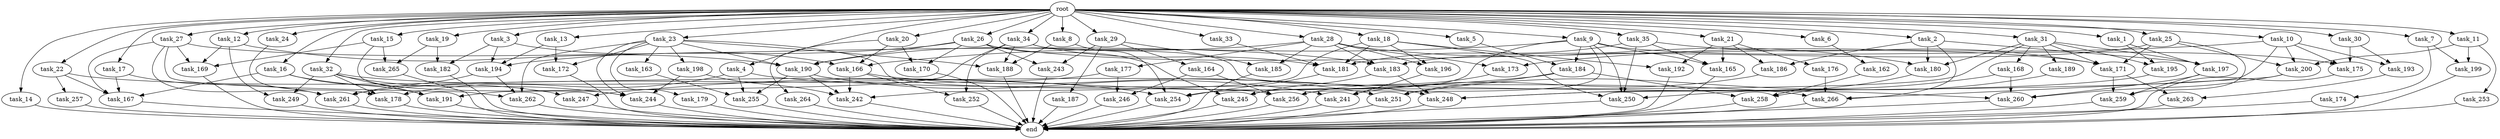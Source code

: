 digraph G {
  root [size="0.000000"];
  task_1 [size="10.240000"];
  task_2 [size="10.240000"];
  task_3 [size="10.240000"];
  task_4 [size="10.240000"];
  task_5 [size="10.240000"];
  task_6 [size="10.240000"];
  task_7 [size="10.240000"];
  task_8 [size="10.240000"];
  task_9 [size="10.240000"];
  task_10 [size="10.240000"];
  task_11 [size="10.240000"];
  task_12 [size="10.240000"];
  task_13 [size="10.240000"];
  task_14 [size="10.240000"];
  task_15 [size="10.240000"];
  task_16 [size="10.240000"];
  task_17 [size="10.240000"];
  task_18 [size="10.240000"];
  task_19 [size="10.240000"];
  task_20 [size="10.240000"];
  task_21 [size="10.240000"];
  task_22 [size="10.240000"];
  task_23 [size="10.240000"];
  task_24 [size="10.240000"];
  task_25 [size="10.240000"];
  task_26 [size="10.240000"];
  task_27 [size="10.240000"];
  task_28 [size="10.240000"];
  task_29 [size="10.240000"];
  task_30 [size="10.240000"];
  task_31 [size="10.240000"];
  task_32 [size="10.240000"];
  task_33 [size="10.240000"];
  task_34 [size="10.240000"];
  task_35 [size="10.240000"];
  task_162 [size="3092376453.120000"];
  task_163 [size="5497558138.880000"];
  task_164 [size="343597383.680000"];
  task_165 [size="13228499271.680000"];
  task_166 [size="11940009082.880001"];
  task_167 [size="19842748907.520000"];
  task_168 [size="3092376453.120000"];
  task_169 [size="13314398617.600000"];
  task_170 [size="9706626088.960001"];
  task_171 [size="14860586844.160000"];
  task_172 [size="9706626088.960001"];
  task_173 [size="6871947673.600000"];
  task_174 [size="3092376453.120000"];
  task_175 [size="14602888806.400000"];
  task_176 [size="5497558138.880000"];
  task_177 [size="1374389534.720000"];
  task_178 [size="22677427322.880001"];
  task_179 [size="5497558138.880000"];
  task_180 [size="5239860101.120000"];
  task_181 [size="9878424780.800001"];
  task_182 [size="1546188226.560000"];
  task_183 [size="9019431321.600000"];
  task_184 [size="10050223472.639999"];
  task_185 [size="1717986918.400000"];
  task_186 [size="6270652252.160000"];
  task_187 [size="343597383.680000"];
  task_188 [size="8246337208.320000"];
  task_189 [size="3092376453.120000"];
  task_190 [size="16578573762.559999"];
  task_191 [size="16922171146.240000"];
  task_192 [size="12455405158.400000"];
  task_193 [size="7645041786.880000"];
  task_194 [size="10479720202.240000"];
  task_195 [size="10050223472.639999"];
  task_196 [size="8332236554.240000"];
  task_197 [size="10823317585.920000"];
  task_198 [size="5497558138.880000"];
  task_199 [size="8589934592.000000"];
  task_200 [size="16492674416.639999"];
  task_241 [size="13572096655.360001"];
  task_242 [size="21818433863.680000"];
  task_243 [size="5841155522.560000"];
  task_244 [size="21818433863.680000"];
  task_245 [size="14602888806.400000"];
  task_246 [size="2147483648.000000"];
  task_247 [size="9105330667.520000"];
  task_248 [size="19327352832.000000"];
  task_249 [size="12799002542.080000"];
  task_250 [size="18897856102.400002"];
  task_251 [size="9019431321.600000"];
  task_252 [size="6871947673.600000"];
  task_253 [size="5497558138.880000"];
  task_254 [size="8761733283.840000"];
  task_255 [size="22677427322.880001"];
  task_256 [size="20186346291.200001"];
  task_257 [size="2147483648.000000"];
  task_258 [size="8504035246.080000"];
  task_259 [size="7215545057.280000"];
  task_260 [size="9620726743.040001"];
  task_261 [size="12884901888.000000"];
  task_262 [size="8418135900.160000"];
  task_263 [size="3435973836.800000"];
  task_264 [size="4209067950.080000"];
  task_265 [size="7730941132.800000"];
  task_266 [size="12541304504.320000"];
  end [size="0.000000"];

  root -> task_1 [size="1.000000"];
  root -> task_2 [size="1.000000"];
  root -> task_3 [size="1.000000"];
  root -> task_4 [size="1.000000"];
  root -> task_5 [size="1.000000"];
  root -> task_6 [size="1.000000"];
  root -> task_7 [size="1.000000"];
  root -> task_8 [size="1.000000"];
  root -> task_9 [size="1.000000"];
  root -> task_10 [size="1.000000"];
  root -> task_11 [size="1.000000"];
  root -> task_12 [size="1.000000"];
  root -> task_13 [size="1.000000"];
  root -> task_14 [size="1.000000"];
  root -> task_15 [size="1.000000"];
  root -> task_16 [size="1.000000"];
  root -> task_17 [size="1.000000"];
  root -> task_18 [size="1.000000"];
  root -> task_19 [size="1.000000"];
  root -> task_20 [size="1.000000"];
  root -> task_21 [size="1.000000"];
  root -> task_22 [size="1.000000"];
  root -> task_23 [size="1.000000"];
  root -> task_24 [size="1.000000"];
  root -> task_25 [size="1.000000"];
  root -> task_26 [size="1.000000"];
  root -> task_27 [size="1.000000"];
  root -> task_28 [size="1.000000"];
  root -> task_29 [size="1.000000"];
  root -> task_30 [size="1.000000"];
  root -> task_31 [size="1.000000"];
  root -> task_32 [size="1.000000"];
  root -> task_33 [size="1.000000"];
  root -> task_34 [size="1.000000"];
  root -> task_35 [size="1.000000"];
  task_1 -> task_195 [size="679477248.000000"];
  task_1 -> task_197 [size="679477248.000000"];
  task_2 -> task_180 [size="75497472.000000"];
  task_2 -> task_186 [size="75497472.000000"];
  task_2 -> task_197 [size="75497472.000000"];
  task_2 -> task_266 [size="75497472.000000"];
  task_3 -> task_166 [size="75497472.000000"];
  task_3 -> task_182 [size="75497472.000000"];
  task_3 -> task_194 [size="75497472.000000"];
  task_4 -> task_178 [size="536870912.000000"];
  task_4 -> task_255 [size="536870912.000000"];
  task_4 -> task_266 [size="536870912.000000"];
  task_5 -> task_184 [size="301989888.000000"];
  task_6 -> task_162 [size="301989888.000000"];
  task_7 -> task_174 [size="301989888.000000"];
  task_7 -> task_199 [size="301989888.000000"];
  task_8 -> task_188 [size="134217728.000000"];
  task_8 -> task_254 [size="134217728.000000"];
  task_9 -> task_165 [size="679477248.000000"];
  task_9 -> task_166 [size="679477248.000000"];
  task_9 -> task_175 [size="679477248.000000"];
  task_9 -> task_184 [size="679477248.000000"];
  task_9 -> task_245 [size="679477248.000000"];
  task_9 -> task_250 [size="679477248.000000"];
  task_9 -> task_256 [size="679477248.000000"];
  task_10 -> task_173 [size="536870912.000000"];
  task_10 -> task_175 [size="536870912.000000"];
  task_10 -> task_193 [size="536870912.000000"];
  task_10 -> task_200 [size="536870912.000000"];
  task_10 -> task_248 [size="536870912.000000"];
  task_11 -> task_199 [size="536870912.000000"];
  task_11 -> task_200 [size="536870912.000000"];
  task_11 -> task_253 [size="536870912.000000"];
  task_12 -> task_169 [size="411041792.000000"];
  task_12 -> task_190 [size="411041792.000000"];
  task_12 -> task_249 [size="411041792.000000"];
  task_13 -> task_172 [size="411041792.000000"];
  task_13 -> task_194 [size="411041792.000000"];
  task_14 -> end [size="1.000000"];
  task_15 -> task_169 [size="679477248.000000"];
  task_15 -> task_244 [size="679477248.000000"];
  task_15 -> task_265 [size="679477248.000000"];
  task_16 -> task_167 [size="679477248.000000"];
  task_16 -> task_191 [size="679477248.000000"];
  task_16 -> task_247 [size="679477248.000000"];
  task_17 -> task_167 [size="838860800.000000"];
  task_17 -> task_261 [size="838860800.000000"];
  task_18 -> task_181 [size="679477248.000000"];
  task_18 -> task_192 [size="679477248.000000"];
  task_18 -> task_196 [size="679477248.000000"];
  task_18 -> task_242 [size="679477248.000000"];
  task_18 -> task_250 [size="679477248.000000"];
  task_19 -> task_182 [size="75497472.000000"];
  task_19 -> task_265 [size="75497472.000000"];
  task_20 -> task_166 [size="411041792.000000"];
  task_20 -> task_170 [size="411041792.000000"];
  task_20 -> task_264 [size="411041792.000000"];
  task_21 -> task_165 [size="536870912.000000"];
  task_21 -> task_176 [size="536870912.000000"];
  task_21 -> task_186 [size="536870912.000000"];
  task_21 -> task_192 [size="536870912.000000"];
  task_22 -> task_167 [size="209715200.000000"];
  task_22 -> task_254 [size="209715200.000000"];
  task_22 -> task_257 [size="209715200.000000"];
  task_23 -> task_163 [size="536870912.000000"];
  task_23 -> task_172 [size="536870912.000000"];
  task_23 -> task_179 [size="536870912.000000"];
  task_23 -> task_188 [size="536870912.000000"];
  task_23 -> task_190 [size="536870912.000000"];
  task_23 -> task_198 [size="536870912.000000"];
  task_23 -> task_244 [size="536870912.000000"];
  task_23 -> task_256 [size="536870912.000000"];
  task_23 -> task_262 [size="536870912.000000"];
  task_24 -> task_178 [size="838860800.000000"];
  task_25 -> task_171 [size="536870912.000000"];
  task_25 -> task_183 [size="536870912.000000"];
  task_25 -> task_200 [size="536870912.000000"];
  task_25 -> task_259 [size="536870912.000000"];
  task_26 -> task_170 [size="536870912.000000"];
  task_26 -> task_171 [size="536870912.000000"];
  task_26 -> task_190 [size="536870912.000000"];
  task_26 -> task_194 [size="536870912.000000"];
  task_26 -> task_243 [size="536870912.000000"];
  task_26 -> task_245 [size="536870912.000000"];
  task_27 -> task_167 [size="209715200.000000"];
  task_27 -> task_169 [size="209715200.000000"];
  task_27 -> task_183 [size="209715200.000000"];
  task_27 -> task_261 [size="209715200.000000"];
  task_27 -> task_262 [size="209715200.000000"];
  task_28 -> task_173 [size="134217728.000000"];
  task_28 -> task_177 [size="134217728.000000"];
  task_28 -> task_180 [size="134217728.000000"];
  task_28 -> task_183 [size="134217728.000000"];
  task_28 -> task_185 [size="134217728.000000"];
  task_28 -> task_190 [size="134217728.000000"];
  task_28 -> task_196 [size="134217728.000000"];
  task_29 -> task_164 [size="33554432.000000"];
  task_29 -> task_185 [size="33554432.000000"];
  task_29 -> task_187 [size="33554432.000000"];
  task_29 -> task_243 [size="33554432.000000"];
  task_30 -> task_175 [size="209715200.000000"];
  task_30 -> task_193 [size="209715200.000000"];
  task_31 -> task_168 [size="301989888.000000"];
  task_31 -> task_171 [size="301989888.000000"];
  task_31 -> task_180 [size="301989888.000000"];
  task_31 -> task_189 [size="301989888.000000"];
  task_31 -> task_195 [size="301989888.000000"];
  task_31 -> task_197 [size="301989888.000000"];
  task_31 -> task_254 [size="301989888.000000"];
  task_32 -> task_178 [size="838860800.000000"];
  task_32 -> task_191 [size="838860800.000000"];
  task_32 -> task_244 [size="838860800.000000"];
  task_32 -> task_248 [size="838860800.000000"];
  task_32 -> task_249 [size="838860800.000000"];
  task_33 -> task_181 [size="75497472.000000"];
  task_34 -> task_181 [size="134217728.000000"];
  task_34 -> task_188 [size="134217728.000000"];
  task_34 -> task_191 [size="134217728.000000"];
  task_34 -> task_252 [size="134217728.000000"];
  task_34 -> task_260 [size="134217728.000000"];
  task_35 -> task_165 [size="75497472.000000"];
  task_35 -> task_171 [size="75497472.000000"];
  task_35 -> task_181 [size="75497472.000000"];
  task_35 -> task_250 [size="75497472.000000"];
  task_162 -> task_258 [size="411041792.000000"];
  task_163 -> task_255 [size="838860800.000000"];
  task_164 -> task_246 [size="75497472.000000"];
  task_164 -> task_256 [size="75497472.000000"];
  task_165 -> end [size="1.000000"];
  task_166 -> task_242 [size="536870912.000000"];
  task_166 -> task_251 [size="536870912.000000"];
  task_166 -> task_252 [size="536870912.000000"];
  task_167 -> end [size="1.000000"];
  task_168 -> task_251 [size="134217728.000000"];
  task_168 -> task_260 [size="134217728.000000"];
  task_169 -> end [size="1.000000"];
  task_170 -> end [size="1.000000"];
  task_171 -> task_259 [size="33554432.000000"];
  task_171 -> task_263 [size="33554432.000000"];
  task_172 -> end [size="1.000000"];
  task_173 -> task_256 [size="679477248.000000"];
  task_174 -> end [size="1.000000"];
  task_175 -> end [size="1.000000"];
  task_176 -> task_266 [size="75497472.000000"];
  task_177 -> task_246 [size="134217728.000000"];
  task_177 -> task_261 [size="134217728.000000"];
  task_178 -> end [size="1.000000"];
  task_179 -> end [size="1.000000"];
  task_180 -> task_258 [size="209715200.000000"];
  task_181 -> task_254 [size="209715200.000000"];
  task_182 -> end [size="1.000000"];
  task_183 -> task_245 [size="209715200.000000"];
  task_183 -> task_248 [size="209715200.000000"];
  task_184 -> task_247 [size="209715200.000000"];
  task_184 -> task_251 [size="209715200.000000"];
  task_184 -> task_258 [size="209715200.000000"];
  task_185 -> end [size="1.000000"];
  task_186 -> task_241 [size="75497472.000000"];
  task_187 -> end [size="1.000000"];
  task_188 -> end [size="1.000000"];
  task_189 -> task_250 [size="411041792.000000"];
  task_190 -> task_241 [size="838860800.000000"];
  task_190 -> task_242 [size="838860800.000000"];
  task_190 -> task_255 [size="838860800.000000"];
  task_191 -> end [size="1.000000"];
  task_192 -> end [size="1.000000"];
  task_193 -> task_263 [size="301989888.000000"];
  task_194 -> task_261 [size="75497472.000000"];
  task_194 -> task_262 [size="75497472.000000"];
  task_195 -> task_248 [size="301989888.000000"];
  task_196 -> task_241 [size="411041792.000000"];
  task_197 -> task_259 [size="134217728.000000"];
  task_197 -> task_260 [size="134217728.000000"];
  task_198 -> task_242 [size="75497472.000000"];
  task_198 -> task_244 [size="75497472.000000"];
  task_199 -> end [size="1.000000"];
  task_200 -> task_260 [size="536870912.000000"];
  task_200 -> task_266 [size="536870912.000000"];
  task_241 -> end [size="1.000000"];
  task_242 -> end [size="1.000000"];
  task_243 -> end [size="1.000000"];
  task_244 -> end [size="1.000000"];
  task_245 -> end [size="1.000000"];
  task_246 -> end [size="1.000000"];
  task_247 -> end [size="1.000000"];
  task_248 -> end [size="1.000000"];
  task_249 -> end [size="1.000000"];
  task_250 -> end [size="1.000000"];
  task_251 -> end [size="1.000000"];
  task_252 -> end [size="1.000000"];
  task_253 -> end [size="1.000000"];
  task_254 -> end [size="1.000000"];
  task_255 -> end [size="1.000000"];
  task_256 -> end [size="1.000000"];
  task_257 -> end [size="1.000000"];
  task_258 -> end [size="1.000000"];
  task_259 -> end [size="1.000000"];
  task_260 -> end [size="1.000000"];
  task_261 -> end [size="1.000000"];
  task_262 -> end [size="1.000000"];
  task_263 -> end [size="1.000000"];
  task_264 -> end [size="1.000000"];
  task_265 -> end [size="1.000000"];
  task_266 -> end [size="1.000000"];
}
